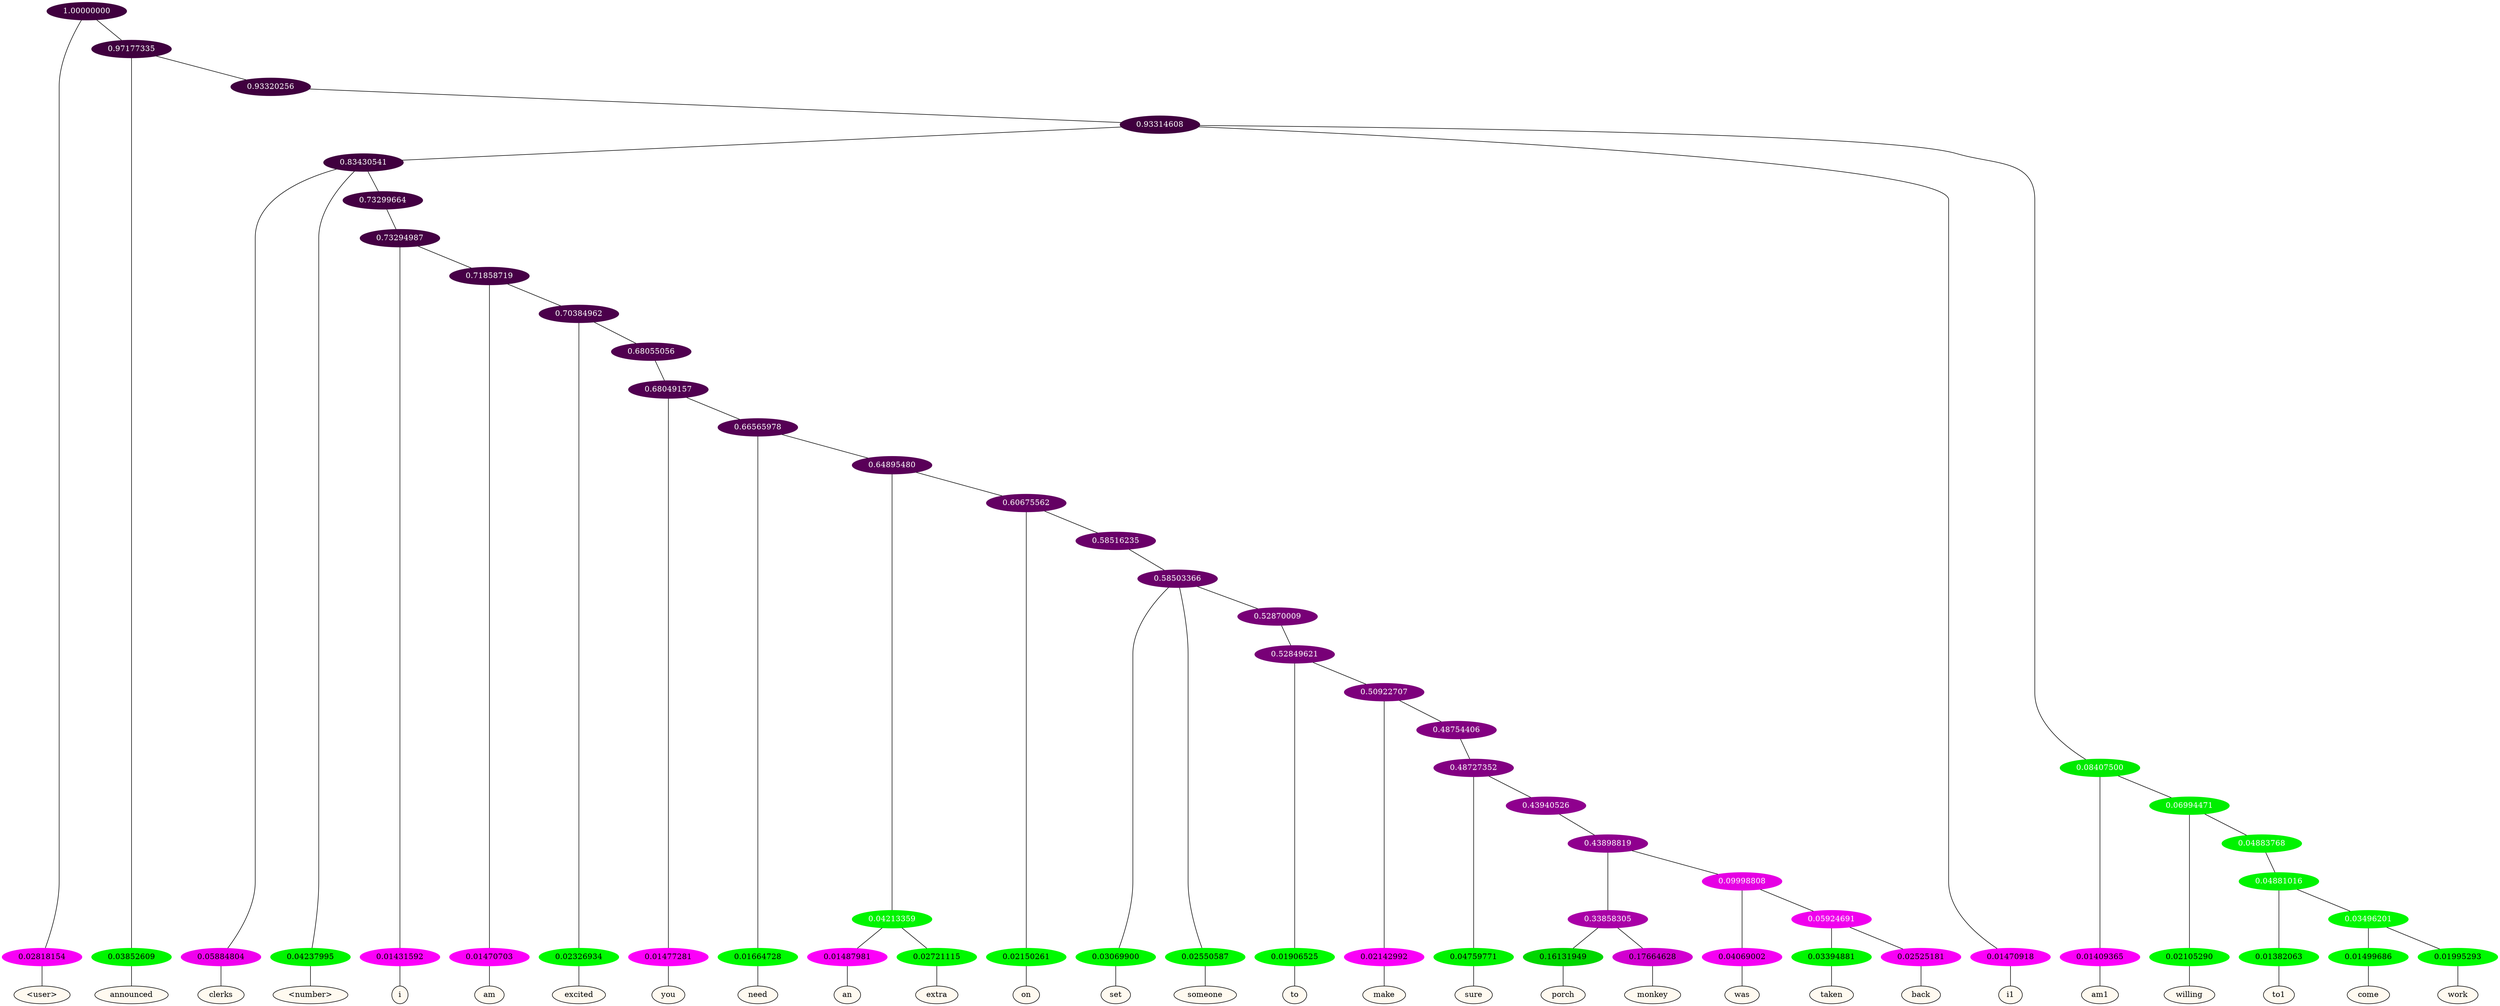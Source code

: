 graph {
	node [format=png height=0.15 nodesep=0.001 ordering=out overlap=prism overlap_scaling=0.01 ranksep=0.001 ratio=0.2 style=filled width=0.15]
	{
		rank=same
		a_w_1 [label="\<user\>" color=black fillcolor=floralwhite style="filled,solid"]
		a_w_3 [label=announced color=black fillcolor=floralwhite style="filled,solid"]
		a_w_9 [label=clerks color=black fillcolor=floralwhite style="filled,solid"]
		a_w_10 [label="\<number\>" color=black fillcolor=floralwhite style="filled,solid"]
		a_w_17 [label=i color=black fillcolor=floralwhite style="filled,solid"]
		a_w_20 [label=am color=black fillcolor=floralwhite style="filled,solid"]
		a_w_24 [label=excited color=black fillcolor=floralwhite style="filled,solid"]
		a_w_29 [label=you color=black fillcolor=floralwhite style="filled,solid"]
		a_w_31 [label=need color=black fillcolor=floralwhite style="filled,solid"]
		a_w_35 [label=an color=black fillcolor=floralwhite style="filled,solid"]
		a_w_36 [label=extra color=black fillcolor=floralwhite style="filled,solid"]
		a_w_37 [label=on color=black fillcolor=floralwhite style="filled,solid"]
		a_w_40 [label=set color=black fillcolor=floralwhite style="filled,solid"]
		a_w_41 [label=someone color=black fillcolor=floralwhite style="filled,solid"]
		a_w_44 [label=to color=black fillcolor=floralwhite style="filled,solid"]
		a_w_46 [label=make color=black fillcolor=floralwhite style="filled,solid"]
		a_w_49 [label=sure color=black fillcolor=floralwhite style="filled,solid"]
		a_w_54 [label=porch color=black fillcolor=floralwhite style="filled,solid"]
		a_w_55 [label=monkey color=black fillcolor=floralwhite style="filled,solid"]
		a_w_56 [label=was color=black fillcolor=floralwhite style="filled,solid"]
		a_w_58 [label=taken color=black fillcolor=floralwhite style="filled,solid"]
		a_w_59 [label=back color=black fillcolor=floralwhite style="filled,solid"]
		a_w_7 [label=i1 color=black fillcolor=floralwhite style="filled,solid"]
		a_w_12 [label=am1 color=black fillcolor=floralwhite style="filled,solid"]
		a_w_15 [label=willing color=black fillcolor=floralwhite style="filled,solid"]
		a_w_22 [label=to1 color=black fillcolor=floralwhite style="filled,solid"]
		a_w_26 [label=come color=black fillcolor=floralwhite style="filled,solid"]
		a_w_27 [label=work color=black fillcolor=floralwhite style="filled,solid"]
	}
	a_n_1 -- a_w_1
	a_n_3 -- a_w_3
	a_n_9 -- a_w_9
	a_n_10 -- a_w_10
	a_n_17 -- a_w_17
	a_n_20 -- a_w_20
	a_n_24 -- a_w_24
	a_n_29 -- a_w_29
	a_n_31 -- a_w_31
	a_n_35 -- a_w_35
	a_n_36 -- a_w_36
	a_n_37 -- a_w_37
	a_n_40 -- a_w_40
	a_n_41 -- a_w_41
	a_n_44 -- a_w_44
	a_n_46 -- a_w_46
	a_n_49 -- a_w_49
	a_n_54 -- a_w_54
	a_n_55 -- a_w_55
	a_n_56 -- a_w_56
	a_n_58 -- a_w_58
	a_n_59 -- a_w_59
	a_n_7 -- a_w_7
	a_n_12 -- a_w_12
	a_n_15 -- a_w_15
	a_n_22 -- a_w_22
	a_n_26 -- a_w_26
	a_n_27 -- a_w_27
	{
		rank=same
		a_n_1 [label=0.02818154 color="0.835 1.000 0.972" fontcolor=black]
		a_n_3 [label=0.03852609 color="0.334 1.000 0.961" fontcolor=black]
		a_n_9 [label=0.05884804 color="0.835 1.000 0.941" fontcolor=black]
		a_n_10 [label=0.04237995 color="0.334 1.000 0.958" fontcolor=black]
		a_n_17 [label=0.01431592 color="0.835 1.000 0.986" fontcolor=black]
		a_n_20 [label=0.01470703 color="0.835 1.000 0.985" fontcolor=black]
		a_n_24 [label=0.02326934 color="0.334 1.000 0.977" fontcolor=black]
		a_n_29 [label=0.01477281 color="0.835 1.000 0.985" fontcolor=black]
		a_n_31 [label=0.01664728 color="0.334 1.000 0.983" fontcolor=black]
		a_n_35 [label=0.01487981 color="0.835 1.000 0.985" fontcolor=black]
		a_n_36 [label=0.02721115 color="0.334 1.000 0.973" fontcolor=black]
		a_n_37 [label=0.02150261 color="0.334 1.000 0.978" fontcolor=black]
		a_n_40 [label=0.03069900 color="0.334 1.000 0.969" fontcolor=black]
		a_n_41 [label=0.02550587 color="0.334 1.000 0.974" fontcolor=black]
		a_n_44 [label=0.01906525 color="0.334 1.000 0.981" fontcolor=black]
		a_n_46 [label=0.02142992 color="0.835 1.000 0.979" fontcolor=black]
		a_n_49 [label=0.04759771 color="0.334 1.000 0.952" fontcolor=black]
		a_n_54 [label=0.16131949 color="0.334 1.000 0.839" fontcolor=black]
		a_n_55 [label=0.17664628 color="0.835 1.000 0.823" fontcolor=black]
		a_n_56 [label=0.04069002 color="0.835 1.000 0.959" fontcolor=black]
		a_n_58 [label=0.03394881 color="0.334 1.000 0.966" fontcolor=black]
		a_n_59 [label=0.02525181 color="0.835 1.000 0.975" fontcolor=black]
		a_n_7 [label=0.01470918 color="0.835 1.000 0.985" fontcolor=black]
		a_n_12 [label=0.01409365 color="0.835 1.000 0.986" fontcolor=black]
		a_n_15 [label=0.02105290 color="0.334 1.000 0.979" fontcolor=black]
		a_n_22 [label=0.01382063 color="0.334 1.000 0.986" fontcolor=black]
		a_n_26 [label=0.01499686 color="0.334 1.000 0.985" fontcolor=black]
		a_n_27 [label=0.01995293 color="0.334 1.000 0.980" fontcolor=black]
	}
	a_n_0 [label=1.00000000 color="0.835 1.000 0.250" fontcolor=grey99]
	a_n_0 -- a_n_1
	a_n_2 [label=0.97177335 color="0.835 1.000 0.250" fontcolor=grey99]
	a_n_0 -- a_n_2
	a_n_2 -- a_n_3
	a_n_4 [label=0.93320256 color="0.835 1.000 0.250" fontcolor=grey99]
	a_n_2 -- a_n_4
	a_n_5 [label=0.93314608 color="0.835 1.000 0.250" fontcolor=grey99]
	a_n_4 -- a_n_5
	a_n_6 [label=0.83430541 color="0.835 1.000 0.250" fontcolor=grey99]
	a_n_5 -- a_n_6
	a_n_5 -- a_n_7
	a_n_8 [label=0.08407500 color="0.334 1.000 0.916" fontcolor=grey99]
	a_n_5 -- a_n_8
	a_n_6 -- a_n_9
	a_n_6 -- a_n_10
	a_n_11 [label=0.73299664 color="0.835 1.000 0.267" fontcolor=grey99]
	a_n_6 -- a_n_11
	a_n_8 -- a_n_12
	a_n_13 [label=0.06994471 color="0.334 1.000 0.930" fontcolor=grey99]
	a_n_8 -- a_n_13
	a_n_14 [label=0.73294987 color="0.835 1.000 0.267" fontcolor=grey99]
	a_n_11 -- a_n_14
	a_n_13 -- a_n_15
	a_n_16 [label=0.04883768 color="0.334 1.000 0.951" fontcolor=grey99]
	a_n_13 -- a_n_16
	a_n_14 -- a_n_17
	a_n_18 [label=0.71858719 color="0.835 1.000 0.281" fontcolor=grey99]
	a_n_14 -- a_n_18
	a_n_19 [label=0.04881016 color="0.334 1.000 0.951" fontcolor=grey99]
	a_n_16 -- a_n_19
	a_n_18 -- a_n_20
	a_n_21 [label=0.70384962 color="0.835 1.000 0.296" fontcolor=grey99]
	a_n_18 -- a_n_21
	a_n_19 -- a_n_22
	a_n_23 [label=0.03496201 color="0.334 1.000 0.965" fontcolor=grey99]
	a_n_19 -- a_n_23
	a_n_21 -- a_n_24
	a_n_25 [label=0.68055056 color="0.835 1.000 0.319" fontcolor=grey99]
	a_n_21 -- a_n_25
	a_n_23 -- a_n_26
	a_n_23 -- a_n_27
	a_n_28 [label=0.68049157 color="0.835 1.000 0.320" fontcolor=grey99]
	a_n_25 -- a_n_28
	a_n_28 -- a_n_29
	a_n_30 [label=0.66565978 color="0.835 1.000 0.334" fontcolor=grey99]
	a_n_28 -- a_n_30
	a_n_30 -- a_n_31
	a_n_32 [label=0.64895480 color="0.835 1.000 0.351" fontcolor=grey99]
	a_n_30 -- a_n_32
	a_n_33 [label=0.04213359 color="0.334 1.000 0.958" fontcolor=grey99]
	a_n_32 -- a_n_33
	a_n_34 [label=0.60675562 color="0.835 1.000 0.393" fontcolor=grey99]
	a_n_32 -- a_n_34
	a_n_33 -- a_n_35
	a_n_33 -- a_n_36
	a_n_34 -- a_n_37
	a_n_38 [label=0.58516235 color="0.835 1.000 0.415" fontcolor=grey99]
	a_n_34 -- a_n_38
	a_n_39 [label=0.58503366 color="0.835 1.000 0.415" fontcolor=grey99]
	a_n_38 -- a_n_39
	a_n_39 -- a_n_40
	a_n_39 -- a_n_41
	a_n_42 [label=0.52870009 color="0.835 1.000 0.471" fontcolor=grey99]
	a_n_39 -- a_n_42
	a_n_43 [label=0.52849621 color="0.835 1.000 0.472" fontcolor=grey99]
	a_n_42 -- a_n_43
	a_n_43 -- a_n_44
	a_n_45 [label=0.50922707 color="0.835 1.000 0.491" fontcolor=grey99]
	a_n_43 -- a_n_45
	a_n_45 -- a_n_46
	a_n_47 [label=0.48754406 color="0.835 1.000 0.512" fontcolor=grey99]
	a_n_45 -- a_n_47
	a_n_48 [label=0.48727352 color="0.835 1.000 0.513" fontcolor=grey99]
	a_n_47 -- a_n_48
	a_n_48 -- a_n_49
	a_n_50 [label=0.43940526 color="0.835 1.000 0.561" fontcolor=grey99]
	a_n_48 -- a_n_50
	a_n_51 [label=0.43898819 color="0.835 1.000 0.561" fontcolor=grey99]
	a_n_50 -- a_n_51
	a_n_52 [label=0.33858305 color="0.835 1.000 0.661" fontcolor=grey99]
	a_n_51 -- a_n_52
	a_n_53 [label=0.09998808 color="0.835 1.000 0.900" fontcolor=grey99]
	a_n_51 -- a_n_53
	a_n_52 -- a_n_54
	a_n_52 -- a_n_55
	a_n_53 -- a_n_56
	a_n_57 [label=0.05924691 color="0.835 1.000 0.941" fontcolor=grey99]
	a_n_53 -- a_n_57
	a_n_57 -- a_n_58
	a_n_57 -- a_n_59
}
